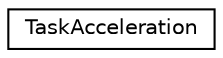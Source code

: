 digraph "Graphical Class Hierarchy"
{
  edge [fontname="Helvetica",fontsize="10",labelfontname="Helvetica",labelfontsize="10"];
  node [fontname="Helvetica",fontsize="10",shape=record];
  rankdir="LR";
  Node1 [label="TaskAcceleration",height=0.2,width=0.4,color="black", fillcolor="white", style="filled",URL="$class_task_acceleration.html",tooltip="This TaskAcceleration Class handles the acceleration measurement using the MPU9250. Starting the task using the start() starts the measurement. It can be used alongside with other measurement Tasks inside the mbed::rtos environment. The Task Class basically wraps mbeds Thread functionality. "];
}
